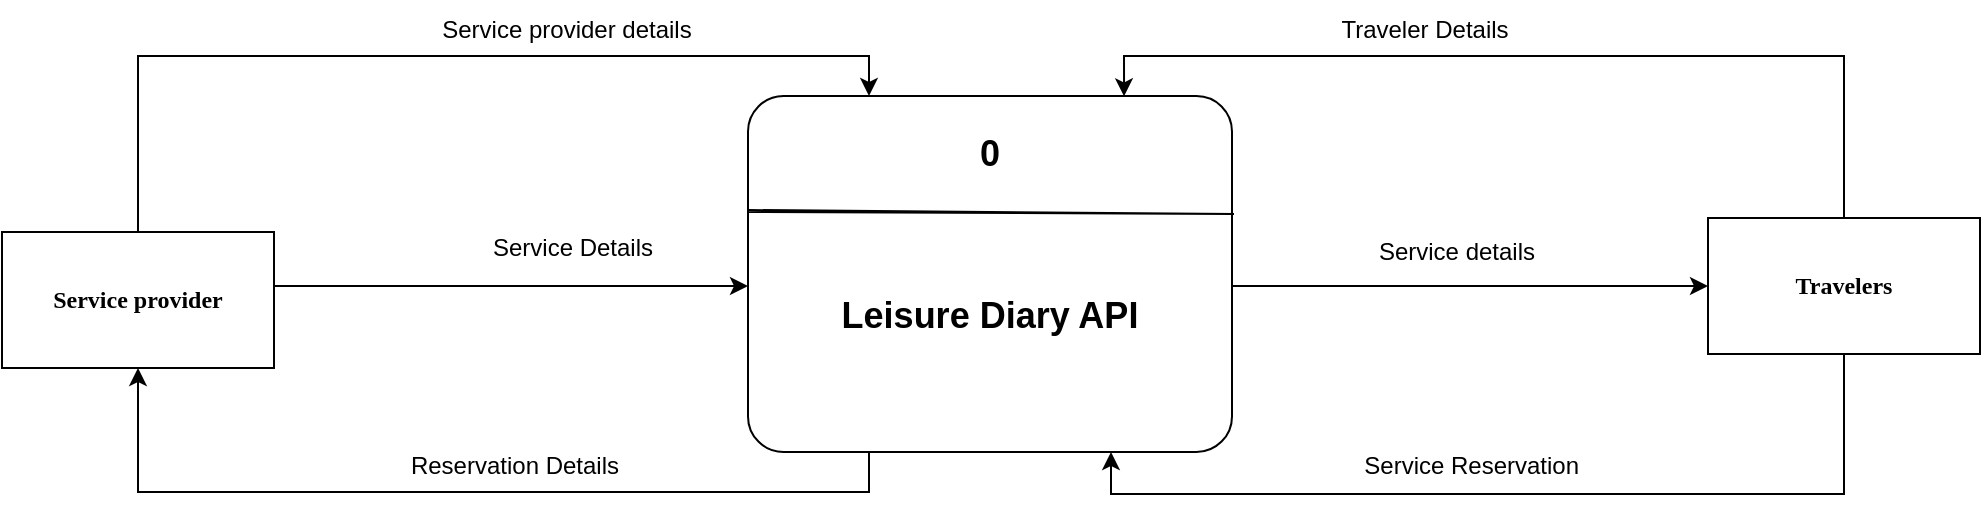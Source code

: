 <mxfile version="21.1.2" type="device">
  <diagram id="EMrtGi0U3tdq9u1__j4z" name="Page-1">
    <mxGraphModel dx="3414" dy="1009" grid="0" gridSize="10" guides="1" tooltips="1" connect="1" arrows="1" fold="1" page="1" pageScale="1" pageWidth="850" pageHeight="1100" math="0" shadow="0">
      <root>
        <mxCell id="0" />
        <mxCell id="1" parent="0" />
        <mxCell id="ZRSunYi8uTQ0CrSBALGP-15" style="edgeStyle=orthogonalEdgeStyle;rounded=0;orthogonalLoop=1;jettySize=auto;html=1;exitX=0.25;exitY=1;exitDx=0;exitDy=0;entryX=0.5;entryY=1;entryDx=0;entryDy=0;" edge="1" parent="1" source="m3ombVxUTrLoru0Fd6zf-2" target="ZRSunYi8uTQ0CrSBALGP-7">
          <mxGeometry relative="1" as="geometry" />
        </mxCell>
        <mxCell id="ZRSunYi8uTQ0CrSBALGP-20" style="edgeStyle=orthogonalEdgeStyle;rounded=0;orthogonalLoop=1;jettySize=auto;html=1;exitX=1;exitY=0.5;exitDx=0;exitDy=0;entryX=0;entryY=0.5;entryDx=0;entryDy=0;" edge="1" parent="1" source="m3ombVxUTrLoru0Fd6zf-2" target="ZRSunYi8uTQ0CrSBALGP-8">
          <mxGeometry relative="1" as="geometry">
            <Array as="points">
              <mxPoint x="-447" y="1225" />
            </Array>
          </mxGeometry>
        </mxCell>
        <mxCell id="m3ombVxUTrLoru0Fd6zf-2" value="&lt;font style=&quot;font-size: 18px;&quot;&gt;&lt;b&gt;&lt;br&gt;&lt;br&gt;Leisure Diary API&lt;/b&gt;&lt;/font&gt;" style="rounded=1;whiteSpace=wrap;html=1;arcSize=10;" parent="1" vertex="1">
          <mxGeometry x="-689" y="1130" width="242" height="178" as="geometry" />
        </mxCell>
        <mxCell id="ZRSunYi8uTQ0CrSBALGP-2" value="" style="endArrow=none;html=1;rounded=0;" edge="1" parent="1">
          <mxGeometry width="50" height="50" relative="1" as="geometry">
            <mxPoint x="-689" y="1188" as="sourcePoint" />
            <mxPoint x="-689" y="1187" as="targetPoint" />
            <Array as="points">
              <mxPoint x="-446" y="1189" />
            </Array>
          </mxGeometry>
        </mxCell>
        <mxCell id="ZRSunYi8uTQ0CrSBALGP-4" value="&lt;b&gt;&lt;font style=&quot;font-size: 18px;&quot;&gt;0&lt;/font&gt;&lt;/b&gt;" style="text;html=1;strokeColor=none;fillColor=none;align=center;verticalAlign=middle;whiteSpace=wrap;rounded=0;" vertex="1" parent="1">
          <mxGeometry x="-598" y="1144" width="60" height="30" as="geometry" />
        </mxCell>
        <mxCell id="ZRSunYi8uTQ0CrSBALGP-9" style="edgeStyle=orthogonalEdgeStyle;rounded=0;orthogonalLoop=1;jettySize=auto;html=1;entryX=0.25;entryY=0;entryDx=0;entryDy=0;exitX=0.5;exitY=0;exitDx=0;exitDy=0;" edge="1" parent="1" source="ZRSunYi8uTQ0CrSBALGP-7" target="m3ombVxUTrLoru0Fd6zf-2">
          <mxGeometry relative="1" as="geometry" />
        </mxCell>
        <mxCell id="ZRSunYi8uTQ0CrSBALGP-11" style="edgeStyle=orthogonalEdgeStyle;rounded=0;orthogonalLoop=1;jettySize=auto;html=1;" edge="1" parent="1" source="ZRSunYi8uTQ0CrSBALGP-7" target="m3ombVxUTrLoru0Fd6zf-2">
          <mxGeometry relative="1" as="geometry">
            <Array as="points">
              <mxPoint x="-745" y="1225" />
              <mxPoint x="-745" y="1225" />
            </Array>
          </mxGeometry>
        </mxCell>
        <mxCell id="ZRSunYi8uTQ0CrSBALGP-7" value="&lt;b&gt;&lt;font face=&quot;Verdana&quot;&gt;Service provider&lt;/font&gt;&lt;/b&gt;" style="rounded=0;whiteSpace=wrap;html=1;" vertex="1" parent="1">
          <mxGeometry x="-1062" y="1198" width="136" height="68" as="geometry" />
        </mxCell>
        <mxCell id="ZRSunYi8uTQ0CrSBALGP-17" style="edgeStyle=orthogonalEdgeStyle;rounded=0;orthogonalLoop=1;jettySize=auto;html=1;entryX=0.777;entryY=0.001;entryDx=0;entryDy=0;entryPerimeter=0;" edge="1" parent="1" source="ZRSunYi8uTQ0CrSBALGP-8" target="m3ombVxUTrLoru0Fd6zf-2">
          <mxGeometry relative="1" as="geometry">
            <Array as="points">
              <mxPoint x="-141" y="1110" />
              <mxPoint x="-501" y="1110" />
            </Array>
          </mxGeometry>
        </mxCell>
        <mxCell id="ZRSunYi8uTQ0CrSBALGP-22" style="edgeStyle=orthogonalEdgeStyle;rounded=0;orthogonalLoop=1;jettySize=auto;html=1;exitX=0.5;exitY=1;exitDx=0;exitDy=0;entryX=0.75;entryY=1;entryDx=0;entryDy=0;" edge="1" parent="1" source="ZRSunYi8uTQ0CrSBALGP-8" target="m3ombVxUTrLoru0Fd6zf-2">
          <mxGeometry relative="1" as="geometry">
            <Array as="points">
              <mxPoint x="-141" y="1329" />
              <mxPoint x="-507" y="1329" />
            </Array>
          </mxGeometry>
        </mxCell>
        <mxCell id="ZRSunYi8uTQ0CrSBALGP-8" value="&lt;b&gt;&lt;font face=&quot;Verdana&quot;&gt;Travelers&lt;/font&gt;&lt;/b&gt;" style="rounded=0;whiteSpace=wrap;html=1;" vertex="1" parent="1">
          <mxGeometry x="-209" y="1191" width="136" height="68" as="geometry" />
        </mxCell>
        <mxCell id="ZRSunYi8uTQ0CrSBALGP-10" value="Service provider details" style="text;html=1;strokeColor=none;fillColor=none;align=center;verticalAlign=middle;whiteSpace=wrap;rounded=0;" vertex="1" parent="1">
          <mxGeometry x="-847" y="1082" width="135" height="30" as="geometry" />
        </mxCell>
        <mxCell id="ZRSunYi8uTQ0CrSBALGP-14" value="Service Details" style="text;html=1;strokeColor=none;fillColor=none;align=center;verticalAlign=middle;whiteSpace=wrap;rounded=0;" vertex="1" parent="1">
          <mxGeometry x="-844" y="1191" width="135" height="30" as="geometry" />
        </mxCell>
        <mxCell id="ZRSunYi8uTQ0CrSBALGP-16" value="Reservation Details" style="text;html=1;strokeColor=none;fillColor=none;align=center;verticalAlign=middle;whiteSpace=wrap;rounded=0;" vertex="1" parent="1">
          <mxGeometry x="-873" y="1300" width="135" height="30" as="geometry" />
        </mxCell>
        <mxCell id="ZRSunYi8uTQ0CrSBALGP-18" value="Traveler Details" style="text;html=1;strokeColor=none;fillColor=none;align=center;verticalAlign=middle;whiteSpace=wrap;rounded=0;" vertex="1" parent="1">
          <mxGeometry x="-418" y="1082" width="135" height="30" as="geometry" />
        </mxCell>
        <mxCell id="ZRSunYi8uTQ0CrSBALGP-21" value="Service details" style="text;html=1;strokeColor=none;fillColor=none;align=center;verticalAlign=middle;whiteSpace=wrap;rounded=0;" vertex="1" parent="1">
          <mxGeometry x="-402" y="1193" width="135" height="30" as="geometry" />
        </mxCell>
        <mxCell id="ZRSunYi8uTQ0CrSBALGP-23" value="Service Reservation&amp;nbsp;" style="text;html=1;strokeColor=none;fillColor=none;align=center;verticalAlign=middle;whiteSpace=wrap;rounded=0;" vertex="1" parent="1">
          <mxGeometry x="-393" y="1300" width="135" height="30" as="geometry" />
        </mxCell>
      </root>
    </mxGraphModel>
  </diagram>
</mxfile>
